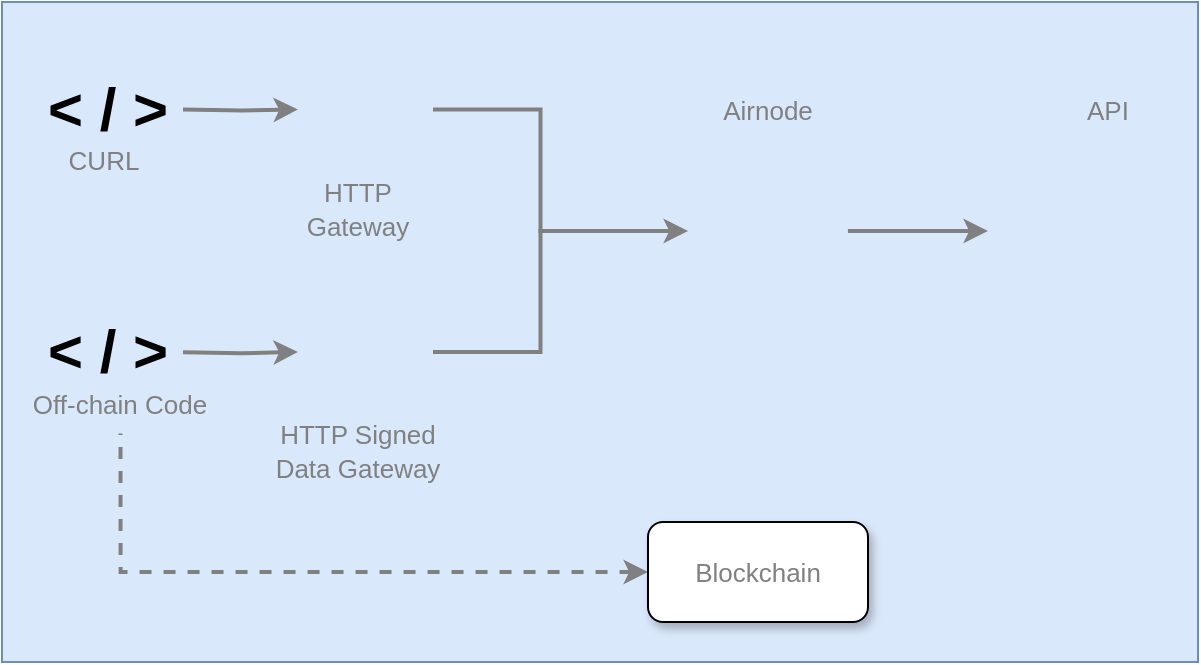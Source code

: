 <mxfile version="20.8.16" type="device"><diagram id="4Dpx6f2HY19sz5UD2hKD" name="Page-1"><mxGraphModel dx="1090" dy="1832" grid="1" gridSize="10" guides="1" tooltips="1" connect="1" arrows="1" fold="1" page="1" pageScale="1" pageWidth="850" pageHeight="1100" math="0" shadow="0"><root><mxCell id="0"/><mxCell id="1" parent="0"/><mxCell id="uyBZvd_gYJOLWdoHvUcC-1" value="" style="rounded=0;whiteSpace=wrap;html=1;shadow=0;fillColor=#dae8fc;strokeColor=#6c8ebf;" parent="1" vertex="1"><mxGeometry x="42" y="-10" width="598" height="330" as="geometry"/></mxCell><mxCell id="vyWNpqueb322H-rneW3T-2" value="" style="shape=image;verticalLabelPosition=bottom;labelBackgroundColor=#ffffff;verticalAlign=top;aspect=fixed;imageAspect=0;image=https://miro.medium.com/max/400/1*vfjYLDoXNs9OAdS_bk23RQ.png;" parent="1" vertex="1"><mxGeometry x="365" y="59.5" width="120" height="90" as="geometry"/></mxCell><mxCell id="vyWNpqueb322H-rneW3T-10" style="edgeStyle=orthogonalEdgeStyle;rounded=0;orthogonalLoop=1;jettySize=auto;html=1;strokeColor=#808080;strokeWidth=2;endArrow=none;endFill=0;" parent="1" source="vyWNpqueb322H-rneW3T-3" target="vyWNpqueb322H-rneW3T-2" edge="1"><mxGeometry relative="1" as="geometry"><mxPoint x="322" y="43" as="targetPoint"/></mxGeometry></mxCell><mxCell id="vyWNpqueb322H-rneW3T-3" value="" style="shape=image;verticalLabelPosition=bottom;labelBackgroundColor=#ffffff;verticalAlign=top;aspect=fixed;imageAspect=0;image=https://static.thenounproject.com/png/2366921-200.png;fontColor=#808080;fontSize=14;" parent="1" vertex="1"><mxGeometry x="190" y="10" width="67.5" height="67.5" as="geometry"/></mxCell><mxCell id="vyWNpqueb322H-rneW3T-9" style="edgeStyle=orthogonalEdgeStyle;rounded=0;orthogonalLoop=1;jettySize=auto;html=1;strokeColor=#808080;strokeWidth=2;startArrow=classic;startFill=1;endArrow=none;endFill=0;exitX=0;exitY=0.5;exitDx=0;exitDy=0;entryX=0.5;entryY=1;entryDx=0;entryDy=0;dashed=1;" parent="1" source="vyWNpqueb322H-rneW3T-4" target="ePM-fGOQSzlij4_JJN4v-6" edge="1"><mxGeometry relative="1" as="geometry"><mxPoint x="100.75" y="244.5" as="targetPoint"/><mxPoint x="100.75" y="281.25" as="sourcePoint"/><Array as="points"><mxPoint x="102" y="275"/></Array></mxGeometry></mxCell><mxCell id="vyWNpqueb322H-rneW3T-4" value="&lt;font style=&quot;font-size: 13px&quot; color=&quot;#808080&quot;&gt;Blockchain&lt;/font&gt;" style="rounded=1;whiteSpace=wrap;html=1;shadow=1;" parent="1" vertex="1"><mxGeometry x="365" y="250" width="110" height="50" as="geometry"/></mxCell><mxCell id="vyWNpqueb322H-rneW3T-7" value="" style="shape=image;verticalLabelPosition=bottom;labelBackgroundColor=#ffffff;verticalAlign=top;aspect=fixed;imageAspect=0;image=https://encrypted-tbn0.gstatic.com/images?q=tbn:ANd9GcRNbAM_iQtPhMNVulyLBRSeBqFQQy3yhF4D_w&amp;usqp=CAU;rotation=-90;opacity=30;" parent="1" vertex="1"><mxGeometry x="535" y="59.5" width="90" height="90" as="geometry"/></mxCell><mxCell id="vyWNpqueb322H-rneW3T-11" style="edgeStyle=orthogonalEdgeStyle;rounded=0;orthogonalLoop=1;jettySize=auto;html=1;entryX=0.5;entryY=0;entryDx=0;entryDy=0;strokeColor=#808080;strokeWidth=2;exitX=0.833;exitY=0.5;exitDx=0;exitDy=0;exitPerimeter=0;" parent="1" source="vyWNpqueb322H-rneW3T-2" target="vyWNpqueb322H-rneW3T-7" edge="1"><mxGeometry relative="1" as="geometry"><mxPoint x="496" y="104.25" as="sourcePoint"/></mxGeometry></mxCell><mxCell id="vyWNpqueb322H-rneW3T-16" style="edgeStyle=orthogonalEdgeStyle;rounded=0;orthogonalLoop=1;jettySize=auto;html=1;entryX=0;entryY=0.5;entryDx=0;entryDy=0;fontSize=14;fontColor=#808080;strokeColor=#808080;strokeWidth=2;" parent="1" target="vyWNpqueb322H-rneW3T-3" edge="1"><mxGeometry relative="1" as="geometry"><mxPoint x="132.5" y="43.8" as="sourcePoint"/></mxGeometry></mxCell><mxCell id="vyWNpqueb322H-rneW3T-18" value="&lt;font style=&quot;font-size: 13px&quot;&gt;Airnode&lt;/font&gt;" style="text;html=1;strokeColor=none;fillColor=none;align=center;verticalAlign=middle;whiteSpace=wrap;rounded=0;fontSize=14;fontColor=#808080;" parent="1" vertex="1"><mxGeometry x="395" y="28.75" width="60" height="30" as="geometry"/></mxCell><mxCell id="vyWNpqueb322H-rneW3T-19" value="&lt;font style=&quot;font-size: 13px&quot;&gt;API&lt;/font&gt;" style="text;html=1;strokeColor=none;fillColor=none;align=center;verticalAlign=middle;whiteSpace=wrap;rounded=0;fontSize=14;fontColor=#808080;" parent="1" vertex="1"><mxGeometry x="565" y="28.75" width="60" height="30" as="geometry"/></mxCell><mxCell id="vyWNpqueb322H-rneW3T-20" value="&lt;font style=&quot;font-size: 13px&quot;&gt;CURL&lt;/font&gt;" style="text;html=1;strokeColor=none;fillColor=none;align=center;verticalAlign=middle;whiteSpace=wrap;rounded=0;fontSize=14;fontColor=#808080;" parent="1" vertex="1"><mxGeometry x="63" y="53.75" width="60" height="30" as="geometry"/></mxCell><mxCell id="vyWNpqueb322H-rneW3T-21" value="&lt;font style=&quot;font-size: 13px&quot;&gt;HTTP Gateway&lt;/font&gt;" style="text;html=1;strokeColor=none;fillColor=none;align=center;verticalAlign=middle;whiteSpace=wrap;rounded=0;fontSize=14;fontColor=#808080;" parent="1" vertex="1"><mxGeometry x="180" y="77.75" width="80" height="30" as="geometry"/></mxCell><mxCell id="ePM-fGOQSzlij4_JJN4v-1" style="edgeStyle=orthogonalEdgeStyle;rounded=0;orthogonalLoop=1;jettySize=auto;html=1;strokeColor=#808080;strokeWidth=2;entryX=0.167;entryY=0.5;entryDx=0;entryDy=0;entryPerimeter=0;" parent="1" source="ePM-fGOQSzlij4_JJN4v-2" target="vyWNpqueb322H-rneW3T-2" edge="1"><mxGeometry relative="1" as="geometry"><mxPoint x="322" y="164.25" as="targetPoint"/></mxGeometry></mxCell><mxCell id="ePM-fGOQSzlij4_JJN4v-2" value="" style="shape=image;verticalLabelPosition=bottom;labelBackgroundColor=#ffffff;verticalAlign=top;aspect=fixed;imageAspect=0;image=https://static.thenounproject.com/png/2366921-200.png;fontColor=#808080;fontSize=14;" parent="1" vertex="1"><mxGeometry x="190" y="131.25" width="67.5" height="67.5" as="geometry"/></mxCell><mxCell id="ePM-fGOQSzlij4_JJN4v-3" style="edgeStyle=orthogonalEdgeStyle;rounded=0;orthogonalLoop=1;jettySize=auto;html=1;entryX=0;entryY=0.5;entryDx=0;entryDy=0;fontSize=14;fontColor=#808080;strokeColor=#808080;strokeWidth=2;" parent="1" target="ePM-fGOQSzlij4_JJN4v-2" edge="1"><mxGeometry relative="1" as="geometry"><mxPoint x="132.5" y="165.1" as="sourcePoint"/></mxGeometry></mxCell><mxCell id="ePM-fGOQSzlij4_JJN4v-4" value="&lt;font style=&quot;font-size: 13px&quot;&gt;HTTP Signed Data Gateway&lt;/font&gt;" style="text;html=1;strokeColor=none;fillColor=none;align=center;verticalAlign=middle;whiteSpace=wrap;rounded=0;fontSize=14;fontColor=#808080;" parent="1" vertex="1"><mxGeometry x="170" y="198.75" width="100" height="30" as="geometry"/></mxCell><mxCell id="ePM-fGOQSzlij4_JJN4v-6" value="&lt;font style=&quot;font-size: 13px&quot;&gt;Off-chain Code&lt;/font&gt;" style="text;html=1;strokeColor=none;fillColor=none;align=center;verticalAlign=middle;whiteSpace=wrap;rounded=0;fontSize=14;fontColor=#808080;" parent="1" vertex="1"><mxGeometry x="51.25" y="175.75" width="100" height="30" as="geometry"/></mxCell><mxCell id="54XPTJrtCtiZwUl3sl47-3" value="&lt;b&gt;&lt;font style=&quot;font-size: 30px;&quot;&gt;&amp;lt; / &amp;gt;&lt;/font&gt;&lt;/b&gt;" style="text;html=1;strokeColor=none;fillColor=none;align=center;verticalAlign=middle;whiteSpace=wrap;rounded=0;" vertex="1" parent="1"><mxGeometry x="60" y="27.75" width="70" height="30" as="geometry"/></mxCell><mxCell id="54XPTJrtCtiZwUl3sl47-4" value="&lt;b&gt;&lt;font style=&quot;font-size: 30px;&quot;&gt;&amp;lt; / &amp;gt;&lt;/font&gt;&lt;/b&gt;" style="text;html=1;strokeColor=none;fillColor=none;align=center;verticalAlign=middle;whiteSpace=wrap;rounded=0;" vertex="1" parent="1"><mxGeometry x="60" y="148.5" width="70" height="30" as="geometry"/></mxCell></root></mxGraphModel></diagram></mxfile>